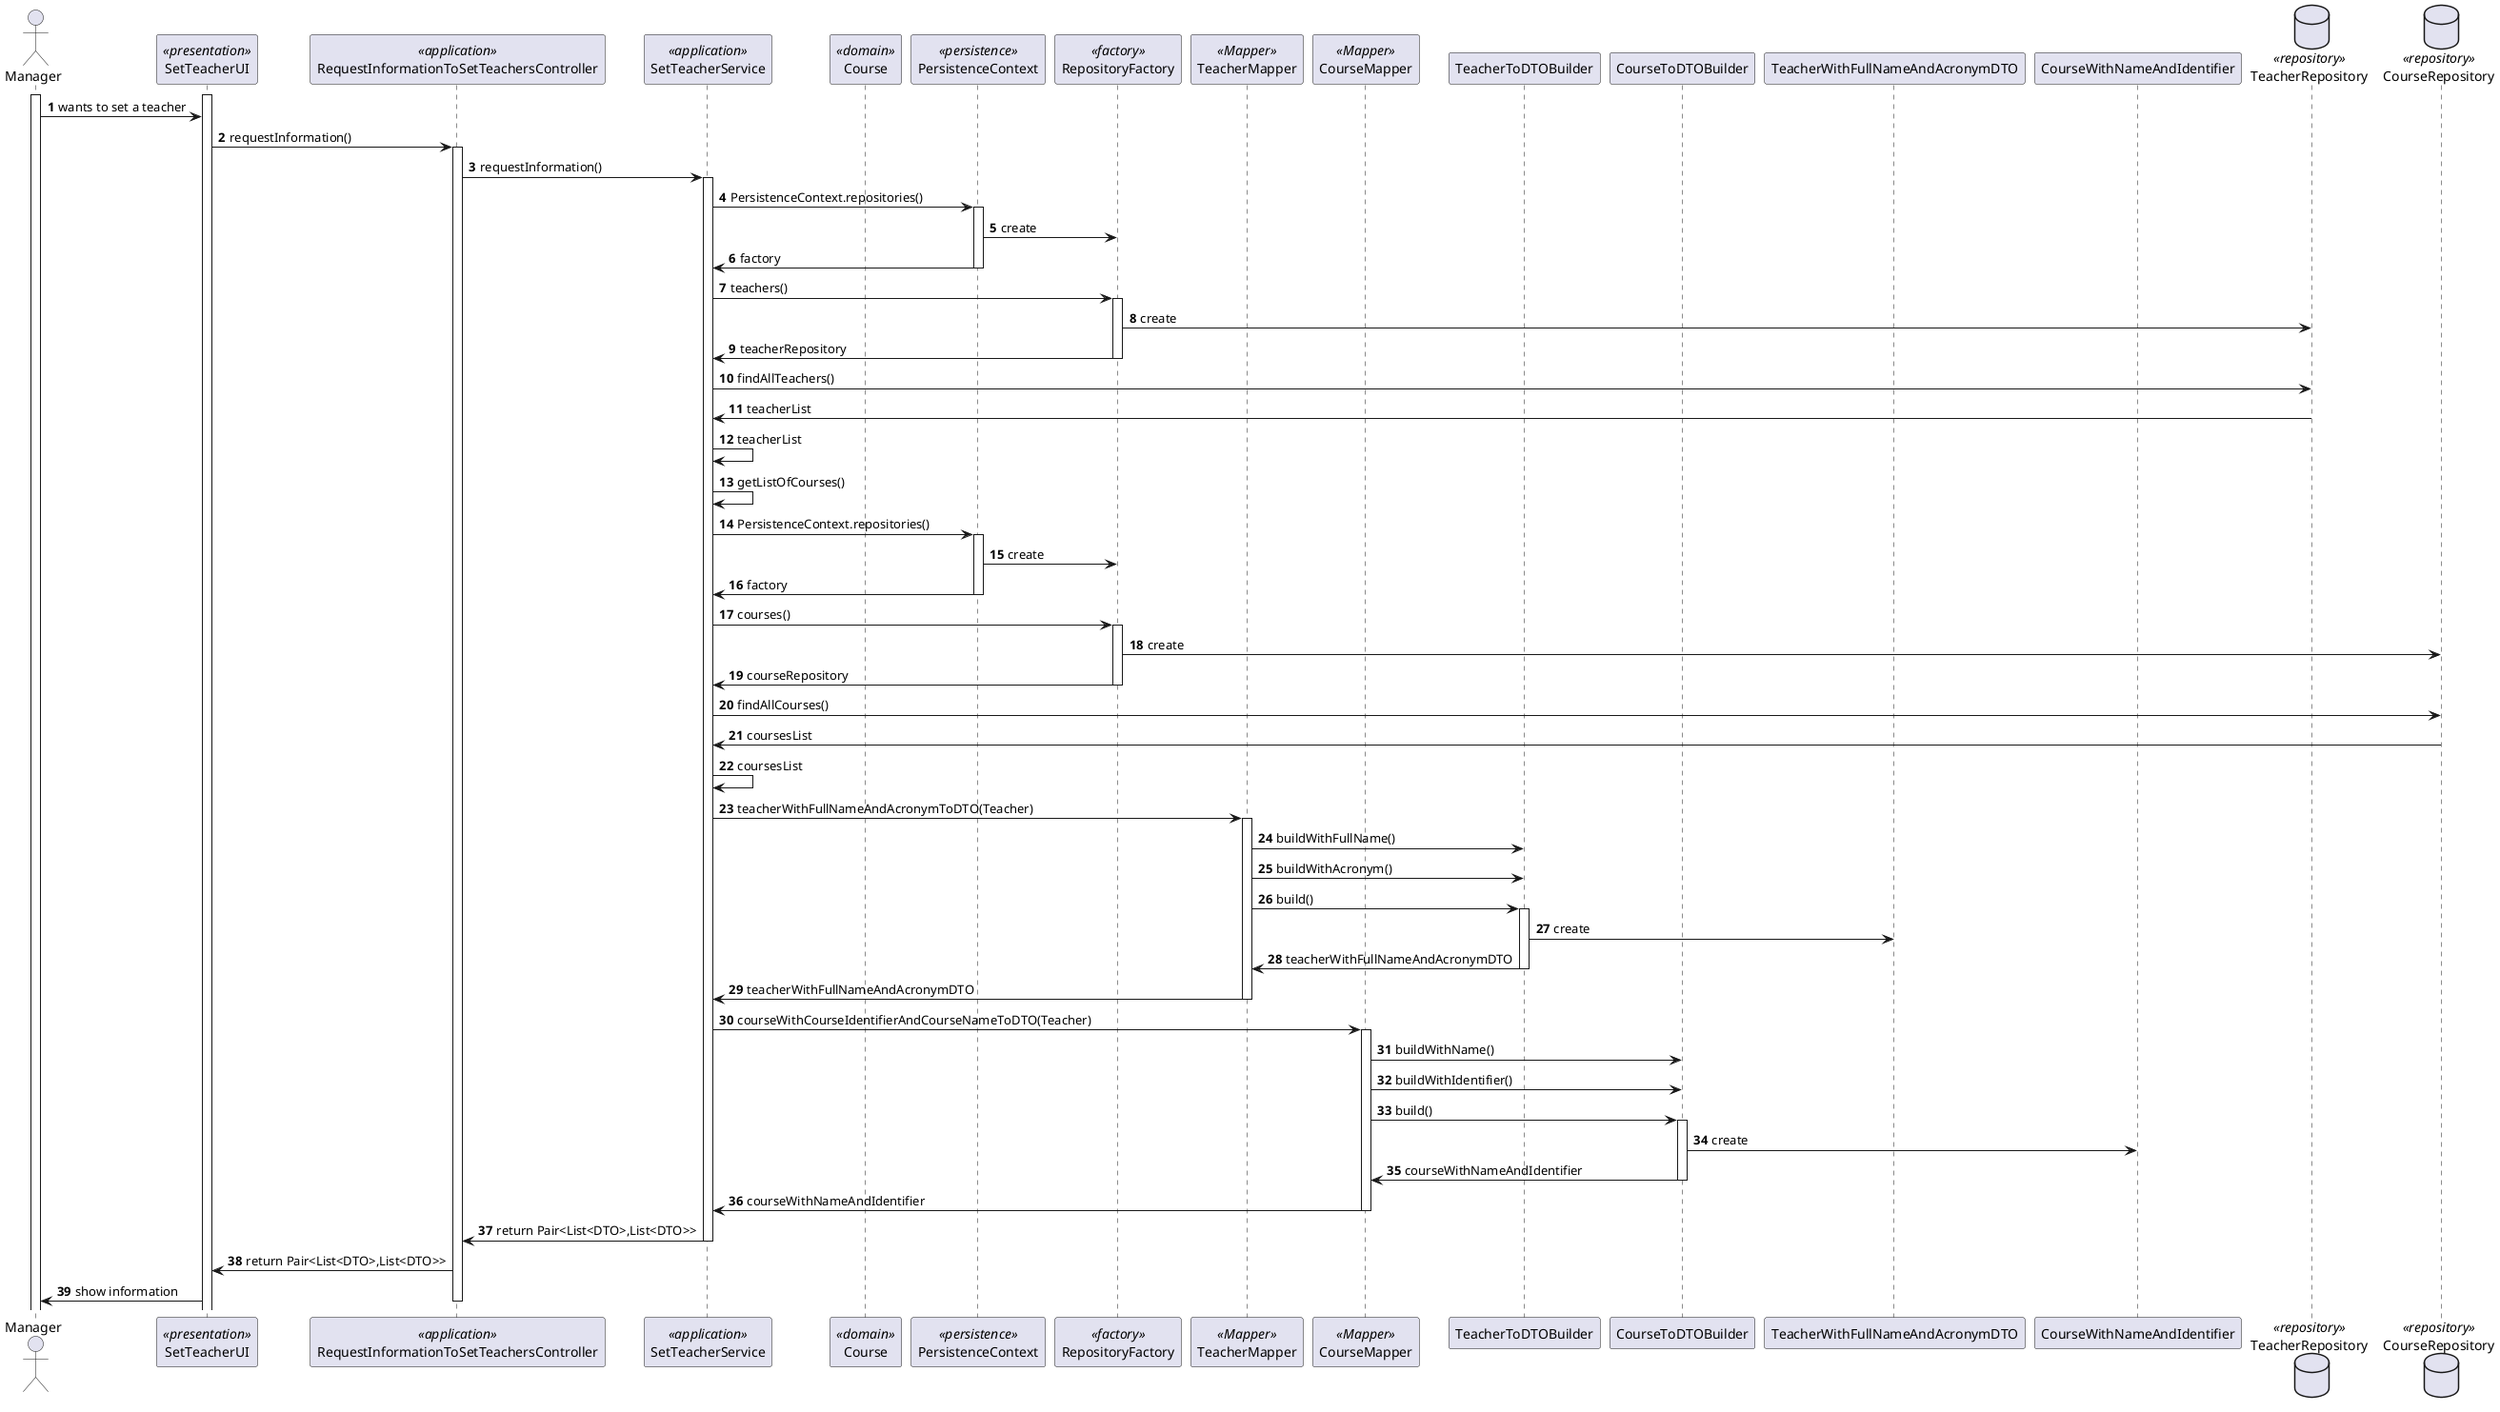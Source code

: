 @startuml
'https://plantuml.com/sequence-diagram

autonumber

actor Manager

participant "SetTeacherUI" as UI <<presentation>>
participant "RequestInformationToSetTeachersController" as Controller <<application>>
participant "SetTeacherService" as Service <<application>>

participant "Course" as Course <<domain>>
participant "PersistenceContext" as Persistence <<persistence>>
participant "RepositoryFactory" as Factory <<factory>>

participant "TeacherMapper" as TeacherMapper <<Mapper>>
participant "CourseMapper" as CourseMapper <<Mapper>>

participant "TeacherToDTOBuilder" as TeacherToDTOBuilder
participant "CourseToDTOBuilder" as CourseToDTOBuilder

participant "TeacherWithFullNameAndAcronymDTO" as TeacherDTO
participant "CourseWithNameAndIdentifier" as CourseDTO

database "TeacherRepository" as TeacherRepository <<repository>>
database "CourseRepository" as CourseRepository <<repository>>

activate Manager
activate UI

Manager -> UI: wants to set a teacher


UI -> Controller : requestInformation()
activate Controller
Controller -> Service : requestInformation()
activate Service

Service -> Persistence: PersistenceContext.repositories()
activate Persistence
Persistence -> Factory: create
Persistence -> Service: factory
deactivate Persistence
Service -> Factory: teachers()
activate Factory
Factory -> TeacherRepository: create
Factory -> Service: teacherRepository
deactivate Factory
Service -> TeacherRepository: findAllTeachers()
TeacherRepository -> Service: teacherList
Service -> Service : teacherList



Service -> Service : getListOfCourses()



Service -> Persistence: PersistenceContext.repositories()
activate Persistence
Persistence -> Factory: create
Persistence -> Service: factory
deactivate Persistence
Service -> Factory: courses()
activate Factory
Factory -> CourseRepository: create
Factory -> Service: courseRepository
deactivate Factory
Service -> CourseRepository: findAllCourses()
CourseRepository -> Service: coursesList
Service -> Service : coursesList



Service -> TeacherMapper : teacherWithFullNameAndAcronymToDTO(Teacher)
activate TeacherMapper

TeacherMapper -> TeacherToDTOBuilder: buildWithFullName()
TeacherMapper -> TeacherToDTOBuilder: buildWithAcronym()
TeacherMapper -> TeacherToDTOBuilder : build()
activate TeacherToDTOBuilder
TeacherToDTOBuilder -> TeacherDTO : create
TeacherToDTOBuilder -> TeacherMapper : teacherWithFullNameAndAcronymDTO
deactivate TeacherToDTOBuilder
TeacherMapper -> Service : teacherWithFullNameAndAcronymDTO

deactivate TeacherMapper



Service -> CourseMapper : courseWithCourseIdentifierAndCourseNameToDTO(Teacher)
activate CourseMapper

CourseMapper -> CourseToDTOBuilder: buildWithName()
CourseMapper -> CourseToDTOBuilder: buildWithIdentifier()
CourseMapper -> CourseToDTOBuilder : build()
activate CourseToDTOBuilder
CourseToDTOBuilder -> CourseDTO : create
CourseToDTOBuilder -> CourseMapper : courseWithNameAndIdentifier
deactivate CourseToDTOBuilder
CourseMapper -> Service : courseWithNameAndIdentifier

deactivate CourseMapper



Service -> Controller : return Pair<List<DTO>,List<DTO>>

deactivate Service

Controller -> UI : return Pair<List<DTO>,List<DTO>>

UI->Manager : show information

deactivate Controller

@enduml